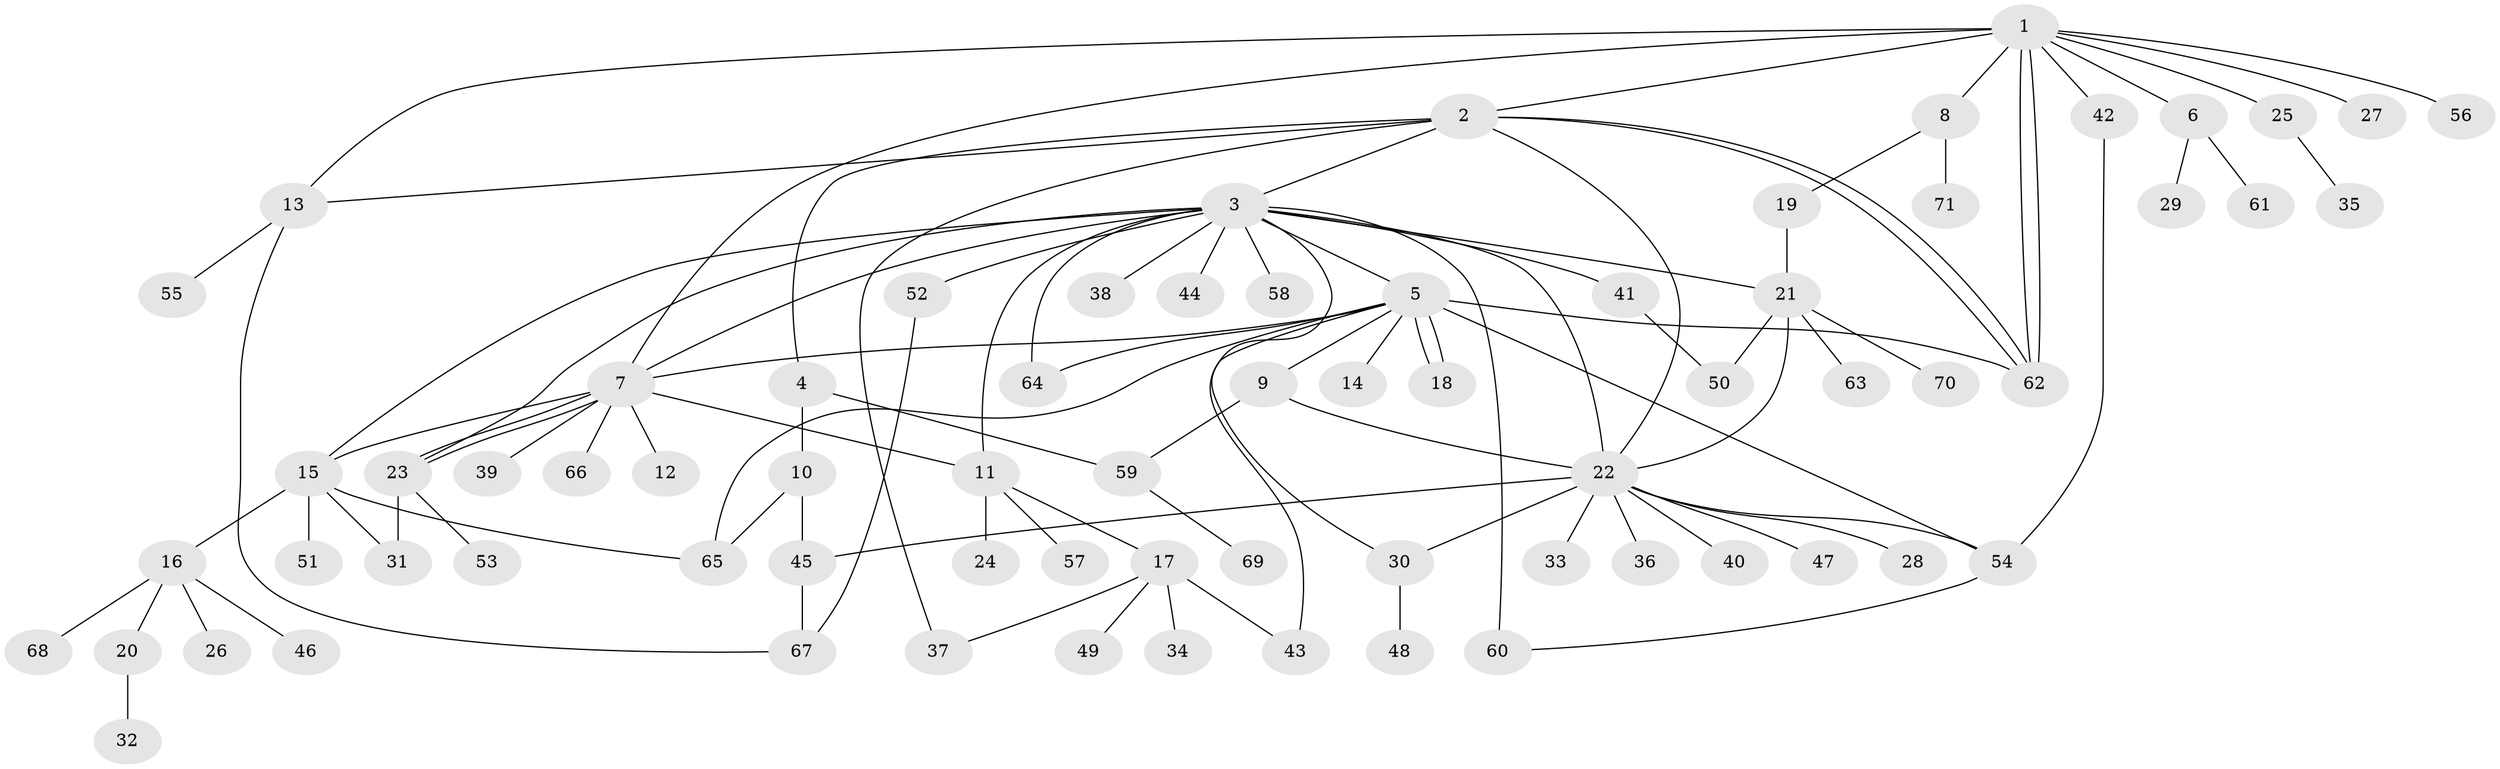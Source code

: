 // Generated by graph-tools (version 1.1) at 2025/14/03/09/25 04:14:34]
// undirected, 71 vertices, 101 edges
graph export_dot {
graph [start="1"]
  node [color=gray90,style=filled];
  1;
  2;
  3;
  4;
  5;
  6;
  7;
  8;
  9;
  10;
  11;
  12;
  13;
  14;
  15;
  16;
  17;
  18;
  19;
  20;
  21;
  22;
  23;
  24;
  25;
  26;
  27;
  28;
  29;
  30;
  31;
  32;
  33;
  34;
  35;
  36;
  37;
  38;
  39;
  40;
  41;
  42;
  43;
  44;
  45;
  46;
  47;
  48;
  49;
  50;
  51;
  52;
  53;
  54;
  55;
  56;
  57;
  58;
  59;
  60;
  61;
  62;
  63;
  64;
  65;
  66;
  67;
  68;
  69;
  70;
  71;
  1 -- 2;
  1 -- 6;
  1 -- 7;
  1 -- 8;
  1 -- 13;
  1 -- 25;
  1 -- 27;
  1 -- 42;
  1 -- 56;
  1 -- 62;
  1 -- 62;
  2 -- 3;
  2 -- 4;
  2 -- 13;
  2 -- 22;
  2 -- 37;
  2 -- 62;
  2 -- 62;
  3 -- 5;
  3 -- 7;
  3 -- 11;
  3 -- 15;
  3 -- 21;
  3 -- 22;
  3 -- 23;
  3 -- 30;
  3 -- 38;
  3 -- 41;
  3 -- 44;
  3 -- 52;
  3 -- 58;
  3 -- 60;
  3 -- 64;
  4 -- 10;
  4 -- 59;
  5 -- 7;
  5 -- 9;
  5 -- 14;
  5 -- 18;
  5 -- 18;
  5 -- 43;
  5 -- 54;
  5 -- 62;
  5 -- 64;
  5 -- 65;
  6 -- 29;
  6 -- 61;
  7 -- 11;
  7 -- 12;
  7 -- 15;
  7 -- 23;
  7 -- 23;
  7 -- 39;
  7 -- 66;
  8 -- 19;
  8 -- 71;
  9 -- 22;
  9 -- 59;
  10 -- 45;
  10 -- 65;
  11 -- 17;
  11 -- 24;
  11 -- 57;
  13 -- 55;
  13 -- 67;
  15 -- 16;
  15 -- 31;
  15 -- 51;
  15 -- 65;
  16 -- 20;
  16 -- 26;
  16 -- 46;
  16 -- 68;
  17 -- 34;
  17 -- 37;
  17 -- 43;
  17 -- 49;
  19 -- 21;
  20 -- 32;
  21 -- 22;
  21 -- 50;
  21 -- 63;
  21 -- 70;
  22 -- 28;
  22 -- 30;
  22 -- 33;
  22 -- 36;
  22 -- 40;
  22 -- 45;
  22 -- 47;
  22 -- 54;
  23 -- 31;
  23 -- 53;
  25 -- 35;
  30 -- 48;
  41 -- 50;
  42 -- 54;
  45 -- 67;
  52 -- 67;
  54 -- 60;
  59 -- 69;
}
